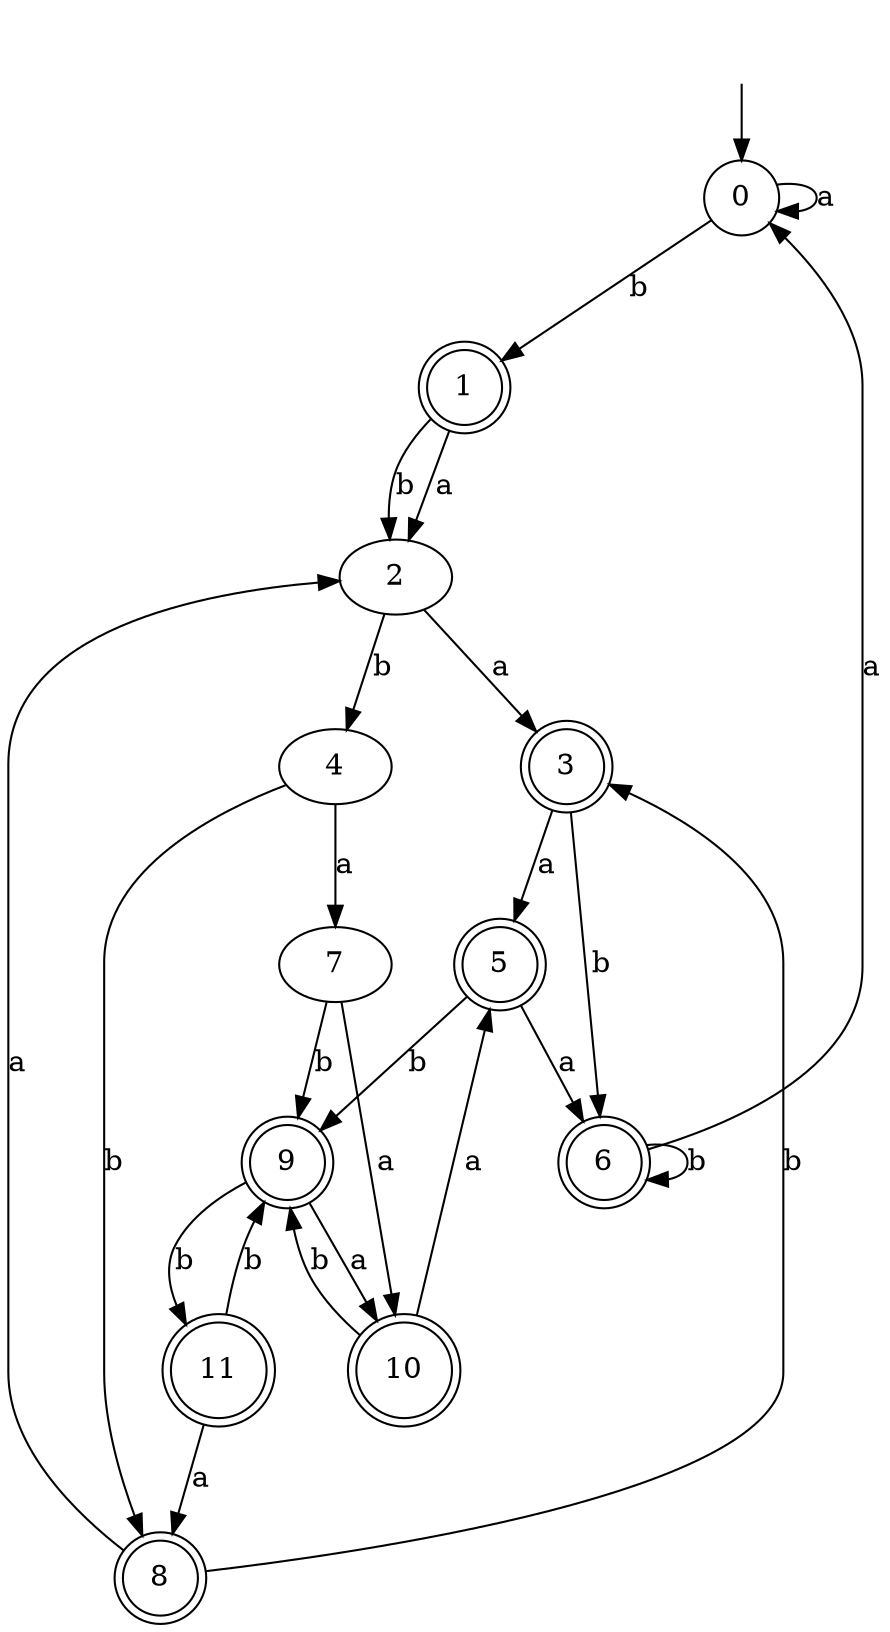 digraph RandomDFA {
  __start0 [label="", shape=none];
  __start0 -> 0 [label=""];
  0 [shape=circle]
  0 -> 0 [label="a"]
  0 -> 1 [label="b"]
  1 [shape=doublecircle]
  1 -> 2 [label="a"]
  1 -> 2 [label="b"]
  2
  2 -> 3 [label="a"]
  2 -> 4 [label="b"]
  3 [shape=doublecircle]
  3 -> 5 [label="a"]
  3 -> 6 [label="b"]
  4
  4 -> 7 [label="a"]
  4 -> 8 [label="b"]
  5 [shape=doublecircle]
  5 -> 6 [label="a"]
  5 -> 9 [label="b"]
  6 [shape=doublecircle]
  6 -> 0 [label="a"]
  6 -> 6 [label="b"]
  7
  7 -> 10 [label="a"]
  7 -> 9 [label="b"]
  8 [shape=doublecircle]
  8 -> 2 [label="a"]
  8 -> 3 [label="b"]
  9 [shape=doublecircle]
  9 -> 10 [label="a"]
  9 -> 11 [label="b"]
  10 [shape=doublecircle]
  10 -> 5 [label="a"]
  10 -> 9 [label="b"]
  11 [shape=doublecircle]
  11 -> 8 [label="a"]
  11 -> 9 [label="b"]
}
